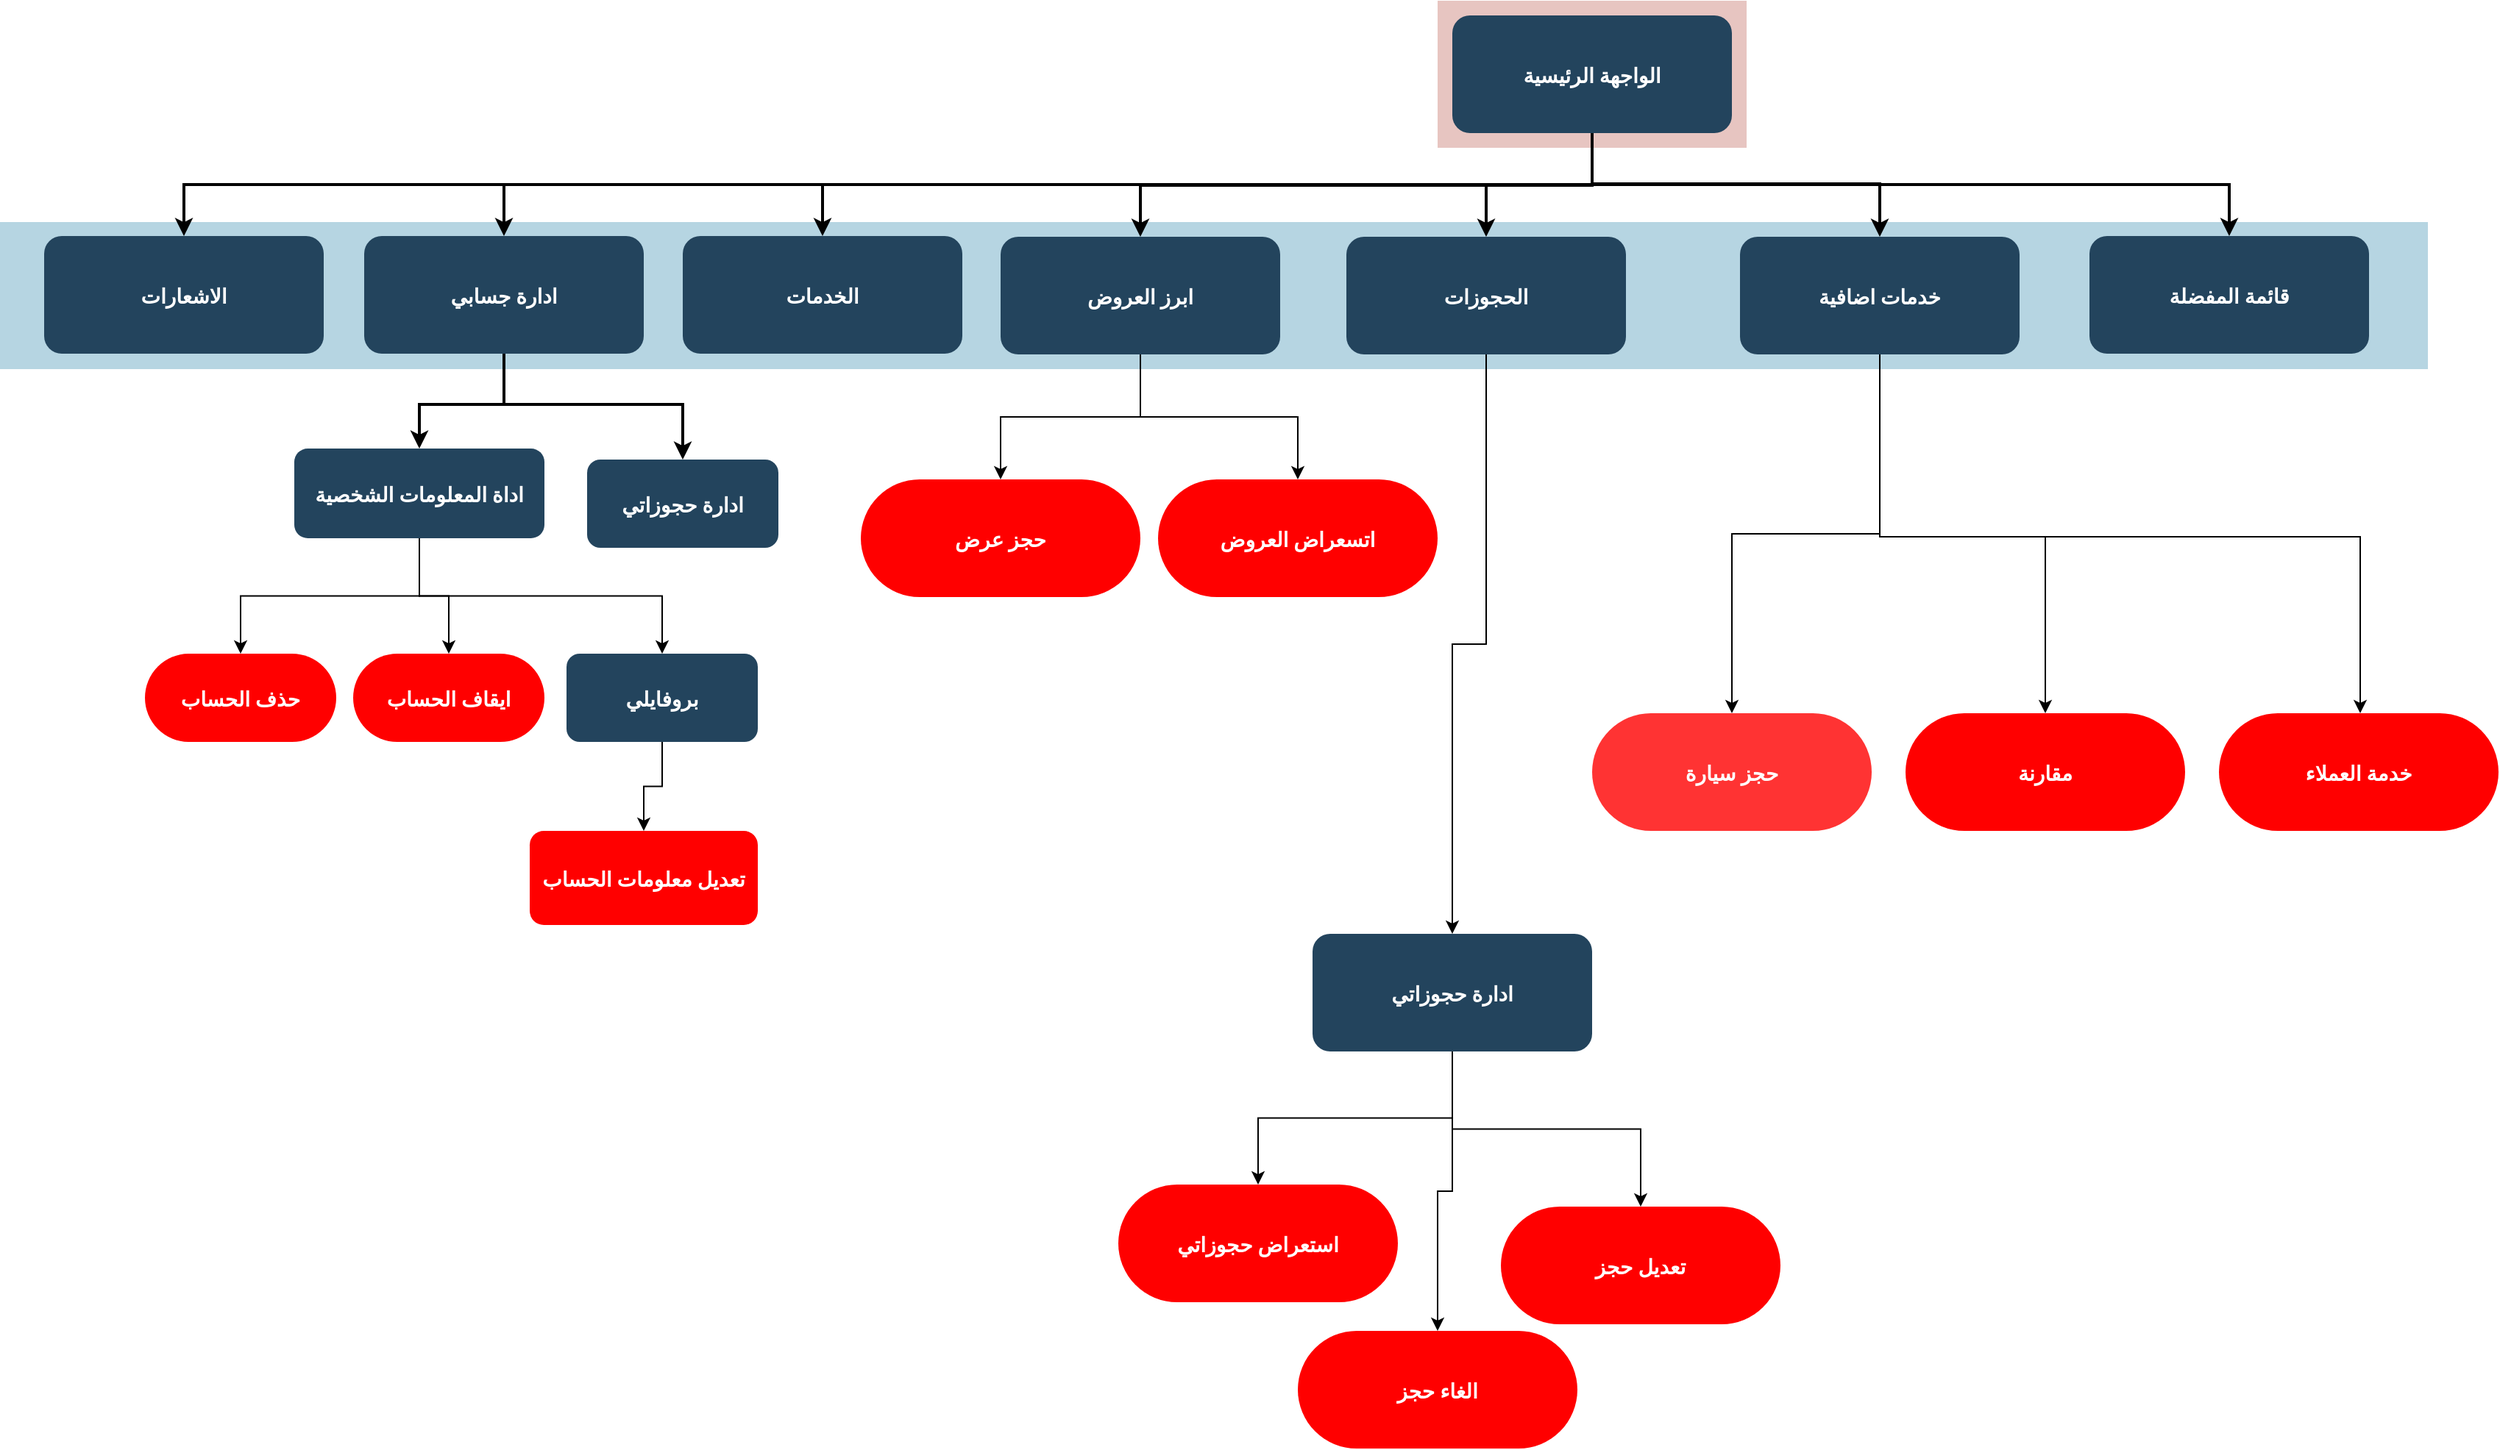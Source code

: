<mxfile version="10.5.2" type="github"><diagram name="Page-1" id="2c0d36ab-eaac-3732-788b-9136903baeff"><mxGraphModel dx="3746.5" dy="633" grid="1" gridSize="10" guides="1" tooltips="1" connect="1" arrows="1" fold="1" page="1" pageScale="1.5" pageWidth="1169" pageHeight="827" background="#ffffff" math="0" shadow="0"><root><mxCell id="0"/><mxCell id="1" parent="0"/><mxCell id="123" value="" style="fillColor=#AE4132;strokeColor=none;opacity=30;" parent="1" vertex="1"><mxGeometry x="747" y="175.5" width="210" height="100.0" as="geometry"/></mxCell><mxCell id="122" value="" style="fillColor=#10739E;strokeColor=none;opacity=30;" parent="1" vertex="1"><mxGeometry x="-230" y="326" width="1650" height="100" as="geometry"/></mxCell><mxCell id="2" value="الواجهة الرئيسية" style="rounded=1;fillColor=#23445D;gradientColor=none;strokeColor=none;fontColor=#FFFFFF;fontStyle=1;fontFamily=Tahoma;fontSize=14" parent="1" vertex="1"><mxGeometry x="757" y="185.5" width="190" height="80" as="geometry"/></mxCell><mxCell id="mI7nQY69CT5tIbnzNLal-141" value="" style="edgeStyle=orthogonalEdgeStyle;rounded=0;orthogonalLoop=1;jettySize=auto;html=1;" edge="1" parent="1" source="4" target="mI7nQY69CT5tIbnzNLal-140"><mxGeometry relative="1" as="geometry"/></mxCell><mxCell id="4" value="الحجوزات" style="rounded=1;fillColor=#23445D;gradientColor=none;strokeColor=none;fontColor=#FFFFFF;fontStyle=1;fontFamily=Tahoma;fontSize=14" parent="1" vertex="1"><mxGeometry x="685.0" y="336" width="190" height="80" as="geometry"/></mxCell><mxCell id="mI7nQY69CT5tIbnzNLal-161" value="" style="edgeStyle=orthogonalEdgeStyle;rounded=0;orthogonalLoop=1;jettySize=auto;html=1;" edge="1" parent="1" source="mI7nQY69CT5tIbnzNLal-140" target="mI7nQY69CT5tIbnzNLal-160"><mxGeometry relative="1" as="geometry"/></mxCell><mxCell id="mI7nQY69CT5tIbnzNLal-140" value="ادارة حجوزاتي" style="rounded=1;fillColor=#23445D;gradientColor=none;strokeColor=none;fontColor=#FFFFFF;fontStyle=1;fontFamily=Tahoma;fontSize=14" vertex="1" parent="1"><mxGeometry x="662.0" y="810" width="190" height="80" as="geometry"/></mxCell><mxCell id="mI7nQY69CT5tIbnzNLal-160" value="استعراض حجوزاتي" style="rounded=1;fillColor=#FF0000;gradientColor=none;strokeColor=none;fontColor=#FFFFFF;fontStyle=1;fontFamily=Tahoma;fontSize=14;arcSize=50;" vertex="1" parent="1"><mxGeometry x="530.0" y="980.5" width="190" height="80" as="geometry"/></mxCell><mxCell id="9" value="" style="edgeStyle=elbowEdgeStyle;elbow=vertical;strokeWidth=2;rounded=0" parent="1" source="2" target="4" edge="1"><mxGeometry x="337" y="215.5" width="100" height="100" as="geometry"><mxPoint x="337" y="315.5" as="sourcePoint"/><mxPoint x="437" y="215.5" as="targetPoint"/></mxGeometry></mxCell><mxCell id="mI7nQY69CT5tIbnzNLal-167" value="" style="edgeStyle=orthogonalEdgeStyle;rounded=0;orthogonalLoop=1;jettySize=auto;html=1;" edge="1" parent="1" source="10" target="mI7nQY69CT5tIbnzNLal-166"><mxGeometry relative="1" as="geometry"/></mxCell><mxCell id="10" value="ابرز العروض" style="rounded=1;fillColor=#23445D;gradientColor=none;strokeColor=none;fontColor=#FFFFFF;fontStyle=1;fontFamily=Tahoma;fontSize=14" parent="1" vertex="1"><mxGeometry x="450" y="336" width="190" height="80" as="geometry"/></mxCell><mxCell id="mI7nQY69CT5tIbnzNLal-169" value="" style="edgeStyle=orthogonalEdgeStyle;rounded=0;orthogonalLoop=1;jettySize=auto;html=1;exitX=0.5;exitY=1;exitDx=0;exitDy=0;" edge="1" parent="1" source="10" target="mI7nQY69CT5tIbnzNLal-168"><mxGeometry relative="1" as="geometry"><mxPoint x="450" y="590" as="sourcePoint"/></mxGeometry></mxCell><mxCell id="mI7nQY69CT5tIbnzNLal-166" value="حجز عرض" style="rounded=1;fillColor=#FF0000;gradientColor=none;strokeColor=none;fontColor=#FFFFFF;fontStyle=1;fontFamily=Tahoma;fontSize=14;arcSize=50;" vertex="1" parent="1"><mxGeometry x="355" y="501" width="190" height="80" as="geometry"/></mxCell><mxCell id="mI7nQY69CT5tIbnzNLal-168" value="اتسعراض العروض" style="rounded=1;fillColor=#FF0000;gradientColor=none;strokeColor=none;fontColor=#FFFFFF;fontStyle=1;fontFamily=Tahoma;fontSize=14;arcSize=50;" vertex="1" parent="1"><mxGeometry x="557" y="501" width="190" height="80" as="geometry"/></mxCell><mxCell id="12" value="الخدمات" style="rounded=1;fillColor=#23445D;gradientColor=none;strokeColor=none;fontColor=#FFFFFF;fontStyle=1;fontFamily=Tahoma;fontSize=14" parent="1" vertex="1"><mxGeometry x="234.0" y="335.5" width="190" height="80" as="geometry"/></mxCell><mxCell id="13" value="ادارة جسابي" style="rounded=1;fillColor=#23445D;gradientColor=none;strokeColor=none;fontColor=#FFFFFF;fontStyle=1;fontFamily=Tahoma;fontSize=14" parent="1" vertex="1"><mxGeometry x="17.5" y="335.5" width="190" height="80" as="geometry"/></mxCell><mxCell id="59" value="" style="edgeStyle=elbowEdgeStyle;elbow=vertical;strokeWidth=2;rounded=0" parent="1" source="2" target="12" edge="1"><mxGeometry x="347" y="225.5" width="100" height="100" as="geometry"><mxPoint x="862.0" y="275.5" as="sourcePoint"/><mxPoint x="1467.0" y="345.5" as="targetPoint"/></mxGeometry></mxCell><mxCell id="61" value="" style="edgeStyle=elbowEdgeStyle;elbow=vertical;strokeWidth=2;rounded=0" parent="1" source="2" target="13" edge="1"><mxGeometry x="-23" y="135.5" width="100" height="100" as="geometry"><mxPoint x="-23" y="235.5" as="sourcePoint"/><mxPoint x="77" y="135.5" as="targetPoint"/></mxGeometry></mxCell><mxCell id="62" value="" style="edgeStyle=elbowEdgeStyle;elbow=vertical;strokeWidth=2;rounded=0;entryX=0.5;entryY=0;entryDx=0;entryDy=0;exitX=0.5;exitY=1;exitDx=0;exitDy=0;" parent="1" source="13" target="mI7nQY69CT5tIbnzNLal-123" edge="1"><mxGeometry x="-23" y="135.5" width="100" height="100" as="geometry"><mxPoint x="-23" y="235.5" as="sourcePoint"/><mxPoint x="122" y="455.5" as="targetPoint"/><Array as="points"><mxPoint x="190" y="450"/><mxPoint x="170" y="460"/></Array></mxGeometry></mxCell><mxCell id="mI7nQY69CT5tIbnzNLal-135" value="" style="edgeStyle=orthogonalEdgeStyle;rounded=0;orthogonalLoop=1;jettySize=auto;html=1;" edge="1" parent="1" source="mI7nQY69CT5tIbnzNLal-123" target="mI7nQY69CT5tIbnzNLal-133"><mxGeometry relative="1" as="geometry"/></mxCell><mxCell id="mI7nQY69CT5tIbnzNLal-123" value="اداة المعلومات الشخصية" style="rounded=1;fillColor=#23445D;gradientColor=none;strokeColor=none;fontColor=#FFFFFF;fontStyle=1;fontFamily=Tahoma;fontSize=14" vertex="1" parent="1"><mxGeometry x="-30" y="480" width="170" height="61" as="geometry"/></mxCell><mxCell id="mI7nQY69CT5tIbnzNLal-125" value="الاشعارات" style="rounded=1;fillColor=#23445D;gradientColor=none;strokeColor=none;fontColor=#FFFFFF;fontStyle=1;fontFamily=Tahoma;fontSize=14" vertex="1" parent="1"><mxGeometry x="-200" y="335.5" width="190" height="80" as="geometry"/></mxCell><mxCell id="mI7nQY69CT5tIbnzNLal-126" value="" style="edgeStyle=elbowEdgeStyle;elbow=vertical;strokeWidth=2;rounded=0;entryX=0.5;entryY=0;entryDx=0;entryDy=0;exitX=0.5;exitY=1;exitDx=0;exitDy=0;" edge="1" parent="1" source="2" target="mI7nQY69CT5tIbnzNLal-125"><mxGeometry x="-13" y="145.5" width="100" height="100" as="geometry"><mxPoint x="862" y="275.5" as="sourcePoint"/><mxPoint x="212" y="345.5" as="targetPoint"/></mxGeometry></mxCell><mxCell id="mI7nQY69CT5tIbnzNLal-127" value="ادارة حجوزاتي" style="rounded=1;fillColor=#23445D;gradientColor=none;strokeColor=none;fontColor=#FFFFFF;fontStyle=1;fontFamily=Tahoma;fontSize=14" vertex="1" parent="1"><mxGeometry x="169" y="487.5" width="130" height="60" as="geometry"/></mxCell><mxCell id="mI7nQY69CT5tIbnzNLal-128" value="" style="edgeStyle=elbowEdgeStyle;elbow=vertical;strokeWidth=2;rounded=0;exitX=0.5;exitY=1;exitDx=0;exitDy=0;entryX=0.5;entryY=0;entryDx=0;entryDy=0;" edge="1" parent="1" source="13" target="mI7nQY69CT5tIbnzNLal-127"><mxGeometry x="-13" y="145.5" width="100" height="100" as="geometry"><mxPoint x="212" y="425.5" as="sourcePoint"/><mxPoint x="85.167" y="476.333" as="targetPoint"/><Array as="points"><mxPoint x="240" y="450"/></Array></mxGeometry></mxCell><mxCell id="mI7nQY69CT5tIbnzNLal-131" value="" style="edgeStyle=elbowEdgeStyle;elbow=vertical;strokeWidth=2;rounded=0;exitX=0.5;exitY=1;exitDx=0;exitDy=0;" edge="1" parent="1" source="2" target="10"><mxGeometry x="357" y="235.5" width="100" height="100" as="geometry"><mxPoint x="862" y="275.5" as="sourcePoint"/><mxPoint x="667" y="345.5" as="targetPoint"/></mxGeometry></mxCell><mxCell id="mI7nQY69CT5tIbnzNLal-132" value="حذف الحساب" style="rounded=1;fillColor=#FF0000;gradientColor=none;strokeColor=none;fontColor=#FFFFFF;fontStyle=1;fontFamily=Tahoma;fontSize=14;arcSize=50;" vertex="1" parent="1"><mxGeometry x="-131.5" y="619.5" width="130" height="60" as="geometry"/></mxCell><mxCell id="mI7nQY69CT5tIbnzNLal-133" value="ايقاف الحساب" style="rounded=1;fillColor=#FF0000;gradientColor=none;strokeColor=none;fontColor=#FFFFFF;fontStyle=1;fontFamily=Tahoma;fontSize=14;arcSize=50;" vertex="1" parent="1"><mxGeometry x="10" y="619.5" width="130" height="60" as="geometry"/></mxCell><mxCell id="mI7nQY69CT5tIbnzNLal-139" value="" style="edgeStyle=orthogonalEdgeStyle;rounded=0;orthogonalLoop=1;jettySize=auto;html=1;" edge="1" parent="1" source="mI7nQY69CT5tIbnzNLal-134" target="mI7nQY69CT5tIbnzNLal-138"><mxGeometry relative="1" as="geometry"/></mxCell><mxCell id="mI7nQY69CT5tIbnzNLal-134" value="بروفايلي" style="rounded=1;fillColor=#23445D;gradientColor=none;strokeColor=none;fontColor=#FFFFFF;fontStyle=1;fontFamily=Tahoma;fontSize=14" vertex="1" parent="1"><mxGeometry x="155" y="619.5" width="130" height="60" as="geometry"/></mxCell><mxCell id="mI7nQY69CT5tIbnzNLal-136" value="" style="edgeStyle=orthogonalEdgeStyle;rounded=0;orthogonalLoop=1;jettySize=auto;html=1;entryX=0.5;entryY=0;entryDx=0;entryDy=0;exitX=0.5;exitY=1;exitDx=0;exitDy=0;" edge="1" parent="1" source="mI7nQY69CT5tIbnzNLal-123" target="mI7nQY69CT5tIbnzNLal-134"><mxGeometry relative="1" as="geometry"><mxPoint x="65.167" y="551" as="sourcePoint"/><mxPoint x="85.167" y="629.5" as="targetPoint"/></mxGeometry></mxCell><mxCell id="mI7nQY69CT5tIbnzNLal-137" value="" style="edgeStyle=orthogonalEdgeStyle;rounded=0;orthogonalLoop=1;jettySize=auto;html=1;entryX=0.5;entryY=0;entryDx=0;entryDy=0;exitX=0.5;exitY=1;exitDx=0;exitDy=0;" edge="1" parent="1" source="mI7nQY69CT5tIbnzNLal-123" target="mI7nQY69CT5tIbnzNLal-132"><mxGeometry relative="1" as="geometry"><mxPoint x="65.167" y="551.333" as="sourcePoint"/><mxPoint x="230.167" y="629.667" as="targetPoint"/></mxGeometry></mxCell><mxCell id="mI7nQY69CT5tIbnzNLal-138" value="تعديل معلومات الحساب" style="rounded=1;fillColor=#FF0000;gradientColor=none;strokeColor=none;fontColor=#FFFFFF;fontStyle=1;fontFamily=Tahoma;fontSize=14" vertex="1" parent="1"><mxGeometry x="130" y="740" width="155" height="64" as="geometry"/></mxCell><mxCell id="mI7nQY69CT5tIbnzNLal-155" value="" style="edgeStyle=orthogonalEdgeStyle;rounded=0;orthogonalLoop=1;jettySize=auto;html=1;entryX=0.5;entryY=0;entryDx=0;entryDy=0;" edge="1" parent="1" source="mI7nQY69CT5tIbnzNLal-142" target="mI7nQY69CT5tIbnzNLal-146"><mxGeometry relative="1" as="geometry"><mxPoint x="1000" y="495.5" as="targetPoint"/></mxGeometry></mxCell><mxCell id="mI7nQY69CT5tIbnzNLal-142" value="خدمات اضافية" style="rounded=1;fillColor=#23445D;gradientColor=none;strokeColor=none;fontColor=#FFFFFF;fontStyle=1;fontFamily=Tahoma;fontSize=14" vertex="1" parent="1"><mxGeometry x="952.5" y="336" width="190" height="80" as="geometry"/></mxCell><mxCell id="mI7nQY69CT5tIbnzNLal-144" value="" style="edgeStyle=elbowEdgeStyle;elbow=vertical;strokeWidth=2;rounded=0;entryX=0.5;entryY=0;entryDx=0;entryDy=0;exitX=0.5;exitY=1;exitDx=0;exitDy=0;" edge="1" parent="1" source="2" target="mI7nQY69CT5tIbnzNLal-142"><mxGeometry x="347" y="225.5" width="100" height="100" as="geometry"><mxPoint x="862" y="275.5" as="sourcePoint"/><mxPoint x="1015" y="346" as="targetPoint"/><Array as="points"><mxPoint x="990" y="300"/></Array></mxGeometry></mxCell><mxCell id="mI7nQY69CT5tIbnzNLal-145" value="قائمة المفضلة" style="rounded=1;fillColor=#23445D;gradientColor=none;strokeColor=none;fontColor=#FFFFFF;fontStyle=1;fontFamily=Tahoma;fontSize=14" vertex="1" parent="1"><mxGeometry x="1190.0" y="335.5" width="190" height="80" as="geometry"/></mxCell><mxCell id="mI7nQY69CT5tIbnzNLal-146" value="حجز سيارة" style="rounded=1;fillColor=#FF3333;gradientColor=none;strokeColor=none;fontColor=#FFFFFF;fontStyle=1;fontFamily=Tahoma;fontSize=14;arcSize=50;" vertex="1" parent="1"><mxGeometry x="852.0" y="660" width="190" height="80" as="geometry"/></mxCell><mxCell id="mI7nQY69CT5tIbnzNLal-148" value="" style="edgeStyle=elbowEdgeStyle;elbow=vertical;strokeWidth=2;rounded=0;entryX=0.5;entryY=0;entryDx=0;entryDy=0;exitX=0.5;exitY=1;exitDx=0;exitDy=0;" edge="1" parent="1" source="2" target="mI7nQY69CT5tIbnzNLal-145"><mxGeometry x="357" y="235.5" width="100" height="100" as="geometry"><mxPoint x="861.833" y="276.333" as="sourcePoint"/><mxPoint x="1263.5" y="346.333" as="targetPoint"/></mxGeometry></mxCell><mxCell id="mI7nQY69CT5tIbnzNLal-158" value="" style="edgeStyle=orthogonalEdgeStyle;rounded=0;orthogonalLoop=1;jettySize=auto;html=1;exitX=0.5;exitY=1;exitDx=0;exitDy=0;" edge="1" parent="1" source="mI7nQY69CT5tIbnzNLal-142" target="mI7nQY69CT5tIbnzNLal-157"><mxGeometry relative="1" as="geometry"><Array as="points"><mxPoint x="1047" y="540"/><mxPoint x="1374" y="540"/></Array></mxGeometry></mxCell><mxCell id="mI7nQY69CT5tIbnzNLal-150" value="مقارنة" style="rounded=1;fillColor=#FF0000;gradientColor=none;strokeColor=none;fontColor=#FFFFFF;fontStyle=1;fontFamily=Tahoma;fontSize=14;arcSize=50;" vertex="1" parent="1"><mxGeometry x="1065" y="660" width="190" height="80" as="geometry"/></mxCell><mxCell id="mI7nQY69CT5tIbnzNLal-157" value="خدمة العملاء" style="rounded=1;fillColor=#FF0000;gradientColor=none;strokeColor=none;fontColor=#FFFFFF;fontStyle=1;fontFamily=Tahoma;fontSize=14;arcSize=50;" vertex="1" parent="1"><mxGeometry x="1278.0" y="660" width="190" height="80" as="geometry"/></mxCell><mxCell id="mI7nQY69CT5tIbnzNLal-159" value="" style="edgeStyle=orthogonalEdgeStyle;rounded=0;orthogonalLoop=1;jettySize=auto;html=1;exitX=0.5;exitY=1;exitDx=0;exitDy=0;entryX=0.5;entryY=0;entryDx=0;entryDy=0;" edge="1" parent="1" source="mI7nQY69CT5tIbnzNLal-142" target="mI7nQY69CT5tIbnzNLal-150"><mxGeometry relative="1" as="geometry"><mxPoint x="1056.833" y="425.333" as="sourcePoint"/><mxPoint x="1383.5" y="629.5" as="targetPoint"/><Array as="points"><mxPoint x="1047" y="540"/><mxPoint x="1160" y="540"/></Array></mxGeometry></mxCell><mxCell id="mI7nQY69CT5tIbnzNLal-162" value="" style="edgeStyle=orthogonalEdgeStyle;rounded=0;orthogonalLoop=1;jettySize=auto;html=1;entryX=0.5;entryY=0;entryDx=0;entryDy=0;" edge="1" parent="1" source="mI7nQY69CT5tIbnzNLal-140" target="mI7nQY69CT5tIbnzNLal-163"><mxGeometry relative="1" as="geometry"><mxPoint x="717.833" y="980" as="sourcePoint"/><mxPoint x="584.5" y="1070.5" as="targetPoint"/></mxGeometry></mxCell><mxCell id="mI7nQY69CT5tIbnzNLal-163" value="الغاء حجز" style="rounded=1;fillColor=#FF0000;gradientColor=none;strokeColor=none;fontColor=#FFFFFF;fontStyle=1;fontFamily=Tahoma;fontSize=14;arcSize=50;" vertex="1" parent="1"><mxGeometry x="652.0" y="1080" width="190" height="80" as="geometry"/></mxCell><mxCell id="mI7nQY69CT5tIbnzNLal-164" value="تعديل حجز" style="rounded=1;fillColor=#FF0000;gradientColor=none;strokeColor=none;fontColor=#FFFFFF;fontStyle=1;fontFamily=Tahoma;fontSize=14;arcSize=50;" vertex="1" parent="1"><mxGeometry x="790.0" y="995.5" width="190" height="80" as="geometry"/></mxCell><mxCell id="mI7nQY69CT5tIbnzNLal-165" value="" style="edgeStyle=orthogonalEdgeStyle;rounded=0;orthogonalLoop=1;jettySize=auto;html=1;entryX=0.5;entryY=0;entryDx=0;entryDy=0;exitX=0.5;exitY=1;exitDx=0;exitDy=0;" edge="1" parent="1" source="mI7nQY69CT5tIbnzNLal-140" target="mI7nQY69CT5tIbnzNLal-164"><mxGeometry relative="1" as="geometry"><mxPoint x="717.833" y="980" as="sourcePoint"/><mxPoint x="727.833" y="1190.833" as="targetPoint"/></mxGeometry></mxCell></root></mxGraphModel></diagram></mxfile>